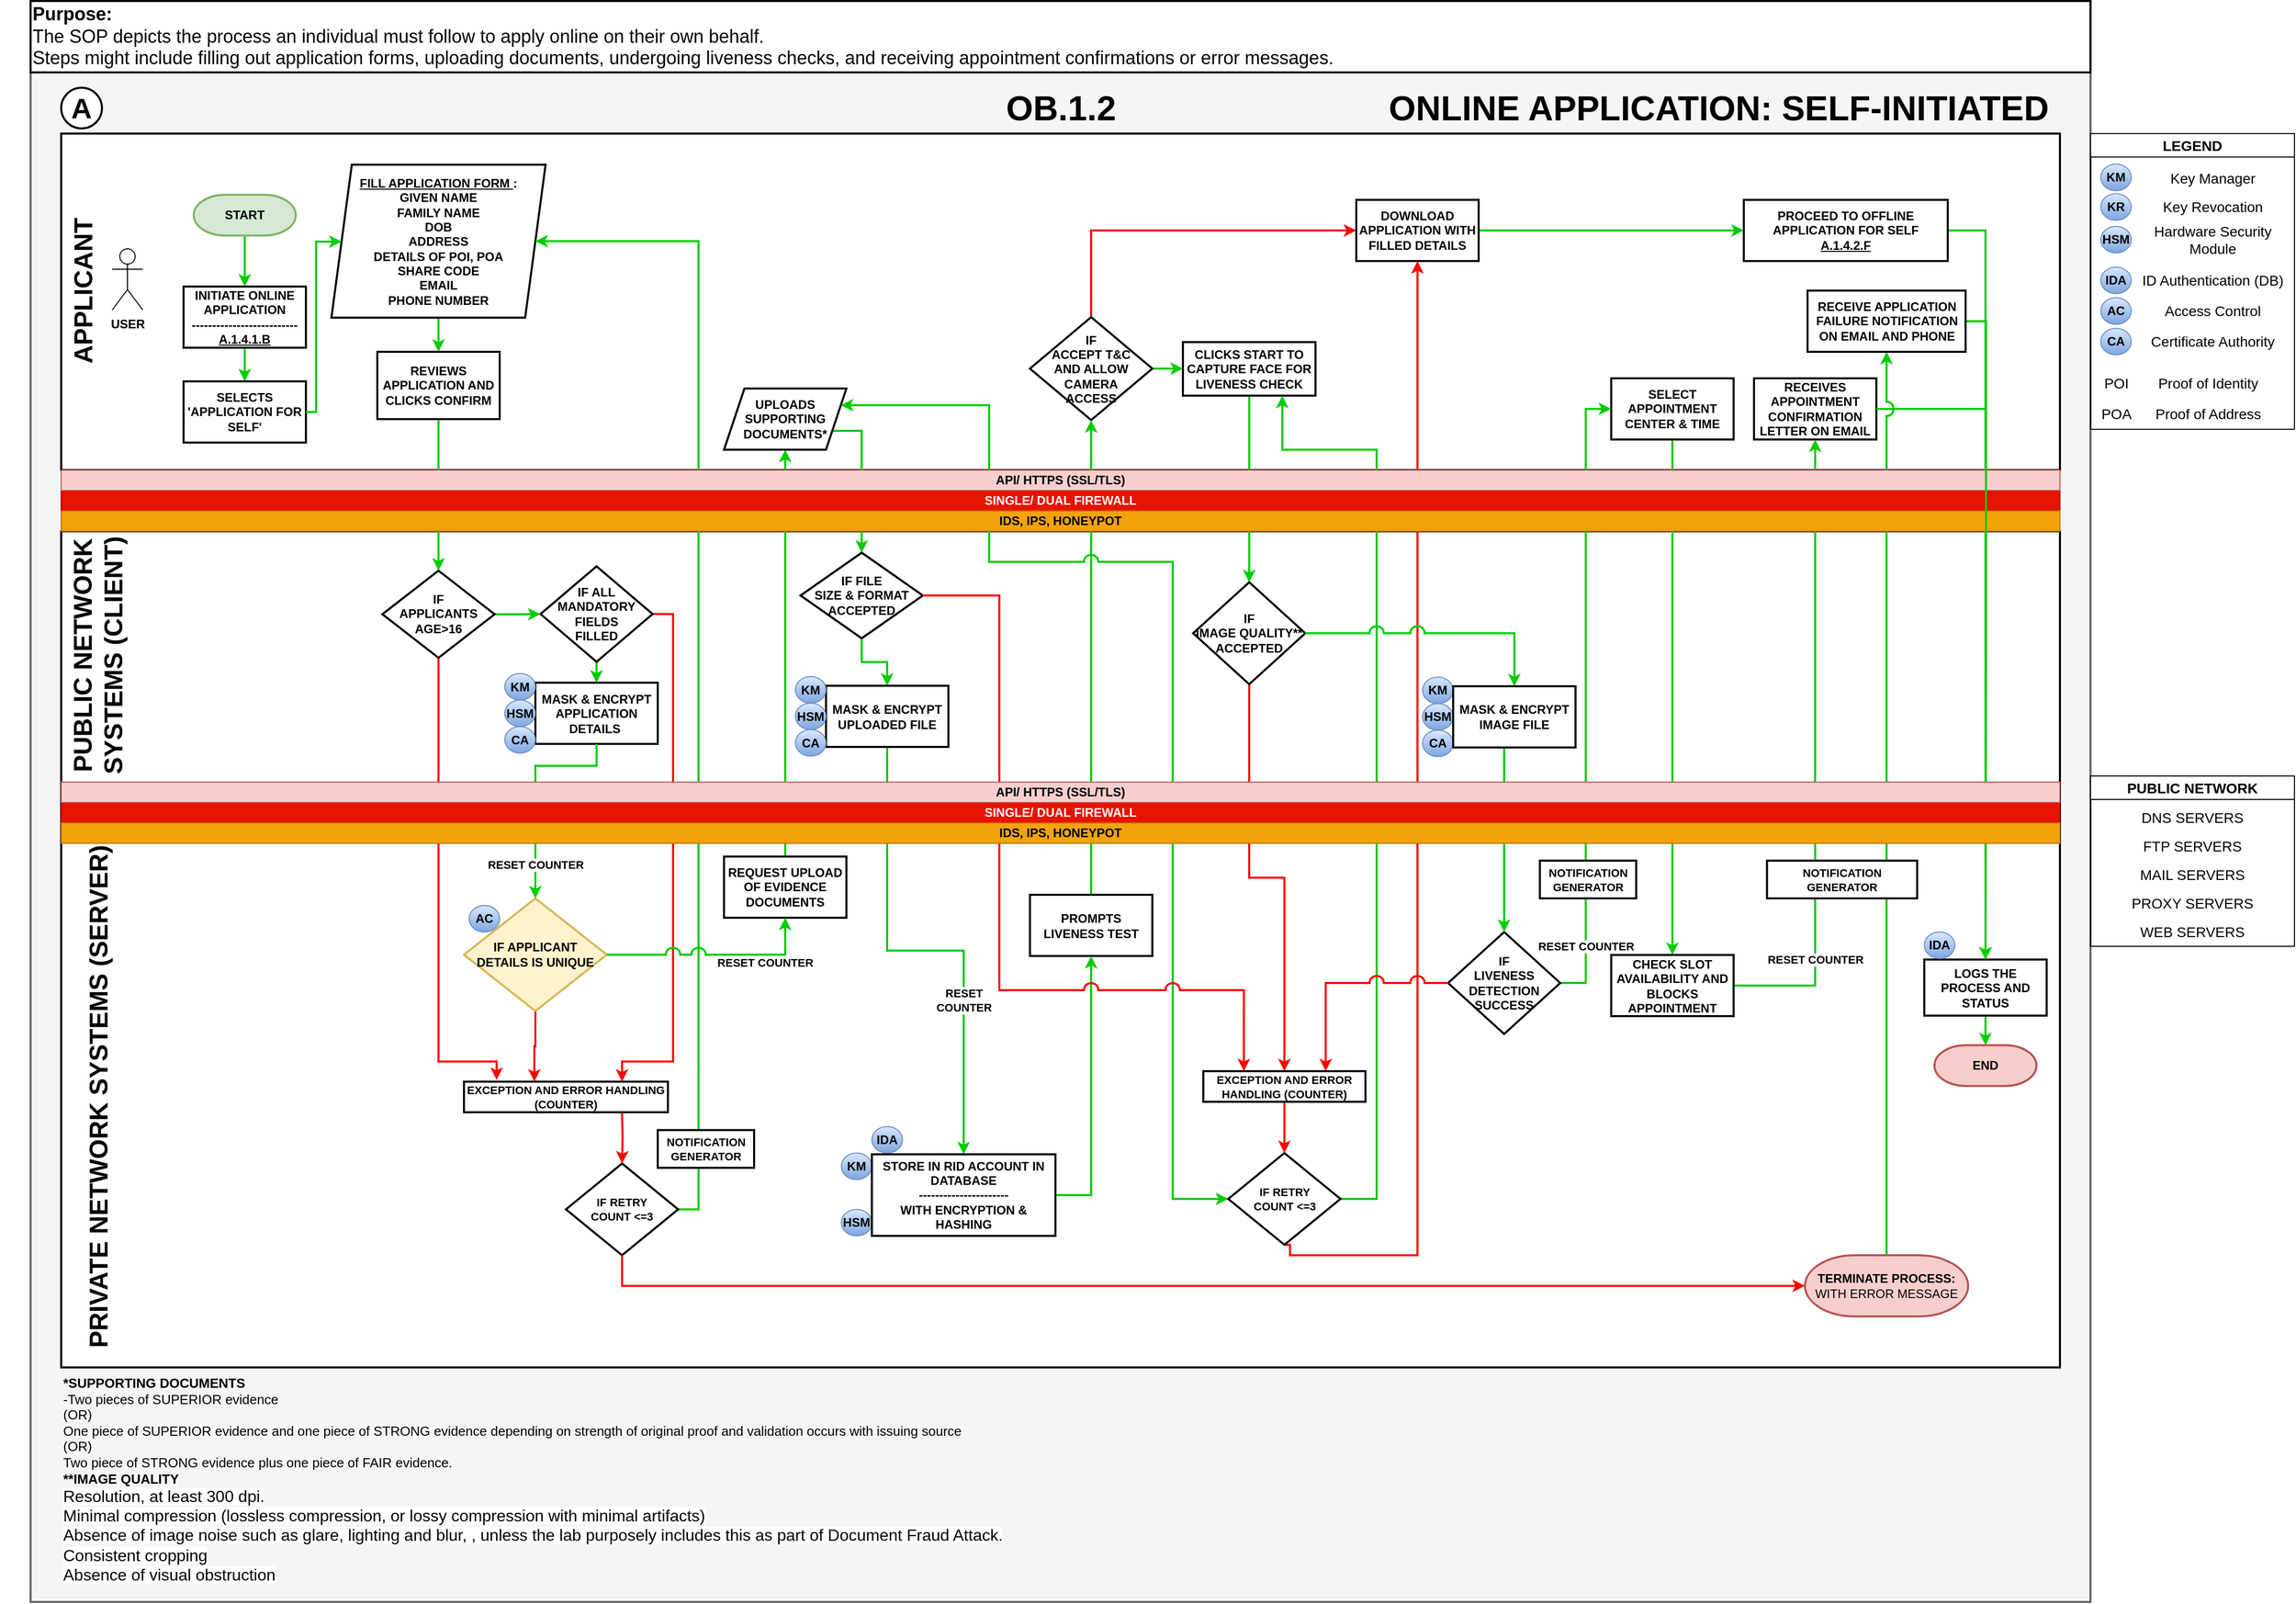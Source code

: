 <mxfile version="23.1.5" type="device">
  <diagram id="zPXHtk_9FjxvzYkn2TSz" name="Page-1">
    <mxGraphModel dx="2390" dy="1407" grid="1" gridSize="10" guides="1" tooltips="1" connect="1" arrows="1" fold="1" page="1" pageScale="1" pageWidth="1920" pageHeight="1200" math="0" shadow="0">
      <root>
        <mxCell id="0" />
        <mxCell id="1" parent="0" />
        <mxCell id="aIRI_vIsuFXnpEIf9x8U-76" value="" style="rounded=0;whiteSpace=wrap;html=1;fontSize=25;fillColor=#f5f5f5;fontColor=#333333;strokeColor=#666666;direction=east;strokeWidth=2;fontStyle=1" parent="1" vertex="1">
          <mxGeometry x="170" y="190" width="2020" height="1500" as="geometry" />
        </mxCell>
        <mxCell id="aIRI_vIsuFXnpEIf9x8U-71" value="" style="rounded=0;whiteSpace=wrap;html=1;strokeWidth=2;fontStyle=1" parent="1" vertex="1">
          <mxGeometry x="200" y="640" width="1960" height="290" as="geometry" />
        </mxCell>
        <mxCell id="aIRI_vIsuFXnpEIf9x8U-70" value="" style="rounded=0;whiteSpace=wrap;html=1;strokeWidth=2;fontStyle=1" parent="1" vertex="1">
          <mxGeometry x="200" y="250" width="1960" height="330" as="geometry" />
        </mxCell>
        <mxCell id="aIRI_vIsuFXnpEIf9x8U-69" value="" style="rounded=0;whiteSpace=wrap;html=1;strokeWidth=2;fontStyle=1" parent="1" vertex="1">
          <mxGeometry x="200" y="929.5" width="1960" height="530.5" as="geometry" />
        </mxCell>
        <mxCell id="aIRI_vIsuFXnpEIf9x8U-11" style="edgeStyle=orthogonalEdgeStyle;rounded=0;orthogonalLoop=1;jettySize=auto;html=1;exitX=0.5;exitY=1;exitDx=0;exitDy=0;strokeColor=#00CC00;strokeWidth=2;fontStyle=1" parent="1" source="aIRI_vIsuFXnpEIf9x8U-1" target="aIRI_vIsuFXnpEIf9x8U-2" edge="1">
          <mxGeometry relative="1" as="geometry" />
        </mxCell>
        <mxCell id="aIRI_vIsuFXnpEIf9x8U-1" value="INITIATE ONLINE APPLICATION&lt;br&gt;--------------------------&lt;br&gt;&lt;u&gt;A.1.4.1.B&lt;/u&gt;" style="rounded=0;whiteSpace=wrap;html=1;strokeWidth=2;fontStyle=1" parent="1" vertex="1">
          <mxGeometry x="320" y="400" width="120" height="60" as="geometry" />
        </mxCell>
        <mxCell id="aIRI_vIsuFXnpEIf9x8U-2" value="SELECTS &#39;APPLICATION FOR SELF&#39;" style="rounded=0;whiteSpace=wrap;html=1;strokeWidth=2;fontStyle=1" parent="1" vertex="1">
          <mxGeometry x="320" y="493" width="120" height="60" as="geometry" />
        </mxCell>
        <mxCell id="aIRI_vIsuFXnpEIf9x8U-13" style="edgeStyle=orthogonalEdgeStyle;rounded=0;orthogonalLoop=1;jettySize=auto;html=1;exitX=1;exitY=0.5;exitDx=0;exitDy=0;entryX=0;entryY=0.5;entryDx=0;entryDy=0;strokeColor=#00CC00;strokeWidth=2;fontStyle=1" parent="1" source="aIRI_vIsuFXnpEIf9x8U-2" target="YE8LFlgy794ClRxsJW_e-21" edge="1">
          <mxGeometry relative="1" as="geometry">
            <mxPoint x="640" y="380" as="targetPoint" />
            <Array as="points">
              <mxPoint x="450" y="523" />
              <mxPoint x="450" y="356" />
              <mxPoint x="475" y="356" />
            </Array>
            <mxPoint x="590" y="520" as="sourcePoint" />
          </mxGeometry>
        </mxCell>
        <mxCell id="aIRI_vIsuFXnpEIf9x8U-14" style="edgeStyle=orthogonalEdgeStyle;rounded=0;orthogonalLoop=1;jettySize=auto;html=1;exitX=0.5;exitY=1;exitDx=0;exitDy=0;entryX=0.5;entryY=0;entryDx=0;entryDy=0;strokeColor=#00CC00;strokeWidth=2;fontStyle=1" parent="1" source="YE8LFlgy794ClRxsJW_e-21" target="aIRI_vIsuFXnpEIf9x8U-5" edge="1">
          <mxGeometry relative="1" as="geometry">
            <mxPoint x="745" y="450" as="sourcePoint" />
          </mxGeometry>
        </mxCell>
        <mxCell id="zc2iOCzZUR6AQ1SUMBFo-105" style="edgeStyle=orthogonalEdgeStyle;rounded=0;orthogonalLoop=1;jettySize=auto;html=1;exitX=0.5;exitY=1;exitDx=0;exitDy=0;strokeColor=#00CC00;strokeWidth=2;fontStyle=1;" parent="1" source="aIRI_vIsuFXnpEIf9x8U-5" target="YE8LFlgy794ClRxsJW_e-22" edge="1">
          <mxGeometry relative="1" as="geometry" />
        </mxCell>
        <mxCell id="aIRI_vIsuFXnpEIf9x8U-5" value="REVIEWS APPLICATION AND CLICKS CONFIRM" style="rounded=0;whiteSpace=wrap;html=1;strokeWidth=2;fontStyle=1" parent="1" vertex="1">
          <mxGeometry x="510" y="464" width="120" height="66" as="geometry" />
        </mxCell>
        <mxCell id="aIRI_vIsuFXnpEIf9x8U-67" value="" style="edgeStyle=orthogonalEdgeStyle;rounded=0;orthogonalLoop=1;jettySize=auto;html=1;exitX=0.5;exitY=1;exitDx=0;exitDy=0;strokeColor=#FF0000;strokeWidth=2;fontStyle=1;horizontal=1;fontSize=13;verticalAlign=middle;entryX=0.345;entryY=-0.003;entryDx=0;entryDy=0;entryPerimeter=0;" parent="1" source="aIRI_vIsuFXnpEIf9x8U-7" target="zc2iOCzZUR6AQ1SUMBFo-234" edge="1">
          <mxGeometry x="-0.274" y="20" relative="1" as="geometry">
            <mxPoint x="660" y="459.5" as="targetPoint" />
            <Array as="points" />
            <mxPoint as="offset" />
          </mxGeometry>
        </mxCell>
        <mxCell id="aIRI_vIsuFXnpEIf9x8U-7" value="IF APPLICANT&lt;br&gt;DETAILS IS UNIQUE" style="rounded=0;whiteSpace=wrap;html=1;strokeWidth=2;fontStyle=1;shape=rhombus;perimeter=rhombusPerimeter;fillColor=#fff2cc;strokeColor=#d6b656;" parent="1" vertex="1">
          <mxGeometry x="595" y="1000" width="140" height="110.5" as="geometry" />
        </mxCell>
        <mxCell id="aIRI_vIsuFXnpEIf9x8U-18" style="edgeStyle=orthogonalEdgeStyle;rounded=0;orthogonalLoop=1;jettySize=auto;html=1;exitX=0.5;exitY=1;exitDx=0;exitDy=0;entryX=0.5;entryY=0;entryDx=0;entryDy=0;strokeColor=#00CC00;strokeWidth=2;fontStyle=1" parent="1" source="aIRI_vIsuFXnpEIf9x8U-8" target="zc2iOCzZUR6AQ1SUMBFo-120" edge="1">
          <mxGeometry relative="1" as="geometry" />
        </mxCell>
        <mxCell id="zc2iOCzZUR6AQ1SUMBFo-237" style="edgeStyle=orthogonalEdgeStyle;rounded=0;orthogonalLoop=1;jettySize=auto;html=1;exitX=1;exitY=0.5;exitDx=0;exitDy=0;fontSize=13;verticalAlign=bottom;strokeColor=#FF0000;strokeWidth=2;fontStyle=1;" parent="1" source="aIRI_vIsuFXnpEIf9x8U-8" target="zc2iOCzZUR6AQ1SUMBFo-234" edge="1">
          <mxGeometry relative="1" as="geometry">
            <Array as="points">
              <mxPoint x="800" y="721" />
              <mxPoint x="800" y="1160" />
              <mxPoint x="750" y="1160" />
            </Array>
          </mxGeometry>
        </mxCell>
        <mxCell id="aIRI_vIsuFXnpEIf9x8U-8" value="IF ALL&lt;br&gt;MANDATORY FIELDS &lt;br&gt;FILLED" style="rounded=0;whiteSpace=wrap;html=1;strokeWidth=2;fontStyle=1;shape=rhombus;perimeter=rhombusPerimeter;" parent="1" vertex="1">
          <mxGeometry x="670" y="674.36" width="110" height="93.64" as="geometry" />
        </mxCell>
        <mxCell id="aIRI_vIsuFXnpEIf9x8U-17" style="edgeStyle=orthogonalEdgeStyle;rounded=0;orthogonalLoop=1;jettySize=auto;html=1;exitX=1;exitY=0.5;exitDx=0;exitDy=0;strokeColor=#00CC00;strokeWidth=2;fontStyle=1" parent="1" source="YE8LFlgy794ClRxsJW_e-22" target="aIRI_vIsuFXnpEIf9x8U-8" edge="1">
          <mxGeometry relative="1" as="geometry">
            <mxPoint x="620" y="705.5" as="sourcePoint" />
          </mxGeometry>
        </mxCell>
        <mxCell id="aIRI_vIsuFXnpEIf9x8U-23" style="edgeStyle=orthogonalEdgeStyle;rounded=0;orthogonalLoop=1;jettySize=auto;html=1;exitX=0.5;exitY=0;exitDx=0;exitDy=0;strokeColor=#00CC00;strokeWidth=2;fontStyle=1" parent="1" source="aIRI_vIsuFXnpEIf9x8U-21" target="aIRI_vIsuFXnpEIf9x8U-22" edge="1">
          <mxGeometry relative="1" as="geometry" />
        </mxCell>
        <mxCell id="aIRI_vIsuFXnpEIf9x8U-21" value="REQUEST UPLOAD OF EVIDENCE DOCUMENTS" style="rounded=0;whiteSpace=wrap;html=1;strokeWidth=2;fontStyle=1" parent="1" vertex="1">
          <mxGeometry x="850" y="959" width="120" height="60" as="geometry" />
        </mxCell>
        <mxCell id="aIRI_vIsuFXnpEIf9x8U-41" style="edgeStyle=orthogonalEdgeStyle;rounded=0;orthogonalLoop=1;jettySize=auto;html=1;exitX=1;exitY=0.75;exitDx=0;exitDy=0;entryX=0.5;entryY=0;entryDx=0;entryDy=0;strokeColor=#00CC00;strokeWidth=2;fontStyle=1" parent="1" source="aIRI_vIsuFXnpEIf9x8U-22" target="aIRI_vIsuFXnpEIf9x8U-33" edge="1">
          <mxGeometry relative="1" as="geometry">
            <Array as="points">
              <mxPoint x="985" y="541" />
            </Array>
          </mxGeometry>
        </mxCell>
        <mxCell id="aIRI_vIsuFXnpEIf9x8U-22" value="UPLOADS SUPPORTING DOCUMENTS*" style="rounded=0;whiteSpace=wrap;html=1;strokeWidth=2;fontStyle=1;shape=parallelogram;perimeter=parallelogramPerimeter;fixedSize=1;" parent="1" vertex="1">
          <mxGeometry x="850" y="500" width="120" height="60" as="geometry" />
        </mxCell>
        <mxCell id="aIRI_vIsuFXnpEIf9x8U-44" style="edgeStyle=orthogonalEdgeStyle;rounded=0;orthogonalLoop=1;jettySize=auto;html=1;exitX=1;exitY=0.5;exitDx=0;exitDy=0;entryX=0;entryY=0.5;entryDx=0;entryDy=0;strokeColor=#00CC00;strokeWidth=2;fontStyle=1" parent="1" source="aIRI_vIsuFXnpEIf9x8U-24" target="aIRI_vIsuFXnpEIf9x8U-28" edge="1">
          <mxGeometry relative="1" as="geometry" />
        </mxCell>
        <mxCell id="esXk-Kw5jAamJm5AIrNX-10" style="edgeStyle=orthogonalEdgeStyle;rounded=0;orthogonalLoop=1;jettySize=auto;html=1;exitX=0.5;exitY=0;exitDx=0;exitDy=0;entryX=0;entryY=0.5;entryDx=0;entryDy=0;strokeColor=#FF0000;strokeWidth=2;fontStyle=1;" parent="1" source="aIRI_vIsuFXnpEIf9x8U-24" target="YE8LFlgy794ClRxsJW_e-30" edge="1">
          <mxGeometry relative="1" as="geometry">
            <mxPoint x="1210" y="400" as="targetPoint" />
          </mxGeometry>
        </mxCell>
        <mxCell id="aIRI_vIsuFXnpEIf9x8U-24" value="IF &lt;br&gt;ACCEPT T&amp;amp;C &lt;br&gt;AND ALLOW CAMERA &lt;br&gt;ACCESS" style="rounded=0;whiteSpace=wrap;html=1;strokeWidth=2;fontStyle=1;shape=rhombus;perimeter=rhombusPerimeter;" parent="1" vertex="1">
          <mxGeometry x="1150" y="430" width="120" height="101" as="geometry" />
        </mxCell>
        <mxCell id="zc2iOCzZUR6AQ1SUMBFo-258" style="edgeStyle=orthogonalEdgeStyle;rounded=0;orthogonalLoop=1;jettySize=auto;html=1;exitX=0.5;exitY=1;exitDx=0;exitDy=0;strokeColor=#00CC00;strokeWidth=2;fontStyle=1;" parent="1" source="aIRI_vIsuFXnpEIf9x8U-28" target="YE8LFlgy794ClRxsJW_e-14" edge="1">
          <mxGeometry relative="1" as="geometry" />
        </mxCell>
        <mxCell id="aIRI_vIsuFXnpEIf9x8U-28" value="CLICKS START TO CAPTURE FACE FOR LIVENESS CHECK" style="rounded=0;whiteSpace=wrap;html=1;strokeWidth=2;fontStyle=1" parent="1" vertex="1">
          <mxGeometry x="1300" y="454.5" width="130" height="52.5" as="geometry" />
        </mxCell>
        <mxCell id="aIRI_vIsuFXnpEIf9x8U-29" value="RECEIVES APPOINTMENT CONFIRMATION LETTER ON EMAIL" style="rounded=0;whiteSpace=wrap;html=1;strokeWidth=2;fontStyle=1" parent="1" vertex="1">
          <mxGeometry x="1860" y="490" width="120" height="60" as="geometry" />
        </mxCell>
        <mxCell id="aIRI_vIsuFXnpEIf9x8U-51" style="edgeStyle=orthogonalEdgeStyle;rounded=0;orthogonalLoop=1;jettySize=auto;html=1;exitX=0.5;exitY=1;exitDx=0;exitDy=0;entryX=0.5;entryY=0;entryDx=0;entryDy=0;strokeColor=#00CC00;strokeWidth=2;fontStyle=1" parent="1" source="aIRI_vIsuFXnpEIf9x8U-30" target="YE8LFlgy794ClRxsJW_e-3" edge="1">
          <mxGeometry relative="1" as="geometry">
            <Array as="points">
              <mxPoint x="1780" y="970" />
              <mxPoint x="1780" y="970" />
            </Array>
          </mxGeometry>
        </mxCell>
        <mxCell id="aIRI_vIsuFXnpEIf9x8U-30" value="SELECT APPOINTMENT CENTER &amp;amp; TIME" style="rounded=0;whiteSpace=wrap;html=1;strokeWidth=2;fontStyle=1" parent="1" vertex="1">
          <mxGeometry x="1720" y="490" width="120" height="60" as="geometry" />
        </mxCell>
        <mxCell id="aIRI_vIsuFXnpEIf9x8U-43" style="edgeStyle=orthogonalEdgeStyle;rounded=0;orthogonalLoop=1;jettySize=auto;html=1;exitX=0.5;exitY=0;exitDx=0;exitDy=0;strokeColor=#00CC00;strokeWidth=2;fontStyle=1;entryX=0.5;entryY=1;entryDx=0;entryDy=0;" parent="1" source="aIRI_vIsuFXnpEIf9x8U-32" target="aIRI_vIsuFXnpEIf9x8U-24" edge="1">
          <mxGeometry relative="1" as="geometry">
            <Array as="points">
              <mxPoint x="1210" y="540" />
            </Array>
            <mxPoint x="1360" y="550" as="targetPoint" />
          </mxGeometry>
        </mxCell>
        <mxCell id="aIRI_vIsuFXnpEIf9x8U-32" value="PROMPTS LIVENESS TEST" style="rounded=0;whiteSpace=wrap;html=1;strokeWidth=2;fontStyle=1" parent="1" vertex="1">
          <mxGeometry x="1150" y="996.5" width="120" height="60" as="geometry" />
        </mxCell>
        <mxCell id="aIRI_vIsuFXnpEIf9x8U-42" value="RESET &lt;br&gt;COUNTER" style="edgeStyle=orthogonalEdgeStyle;rounded=0;orthogonalLoop=1;jettySize=auto;html=1;exitX=0.5;exitY=1;exitDx=0;exitDy=0;strokeColor=#00CC00;strokeWidth=2;fontStyle=1;" parent="1" source="zc2iOCzZUR6AQ1SUMBFo-246" target="YE8LFlgy794ClRxsJW_e-5" edge="1">
          <mxGeometry x="0.363" relative="1" as="geometry">
            <mxPoint x="1220" y="995.5" as="targetPoint" />
            <mxPoint as="offset" />
          </mxGeometry>
        </mxCell>
        <mxCell id="UAO9R_f0loXvIO0vCy_z-2" style="edgeStyle=orthogonalEdgeStyle;rounded=0;orthogonalLoop=1;jettySize=auto;html=1;exitX=0.5;exitY=1;exitDx=0;exitDy=0;entryX=0.5;entryY=0;entryDx=0;entryDy=0;strokeColor=#00CC00;strokeWidth=2;fontStyle=1;" parent="1" source="aIRI_vIsuFXnpEIf9x8U-33" target="zc2iOCzZUR6AQ1SUMBFo-246" edge="1">
          <mxGeometry relative="1" as="geometry" />
        </mxCell>
        <mxCell id="aIRI_vIsuFXnpEIf9x8U-33" value="IF FILE&lt;br&gt;SIZE &amp;amp; FORMAT ACCEPTED" style="rounded=0;whiteSpace=wrap;html=1;strokeWidth=2;fontStyle=1;shape=rhombus;perimeter=rhombusPerimeter;" parent="1" vertex="1">
          <mxGeometry x="925" y="661" width="120" height="84" as="geometry" />
        </mxCell>
        <mxCell id="aIRI_vIsuFXnpEIf9x8U-52" style="edgeStyle=orthogonalEdgeStyle;rounded=0;orthogonalLoop=1;jettySize=auto;html=1;exitX=1;exitY=0.5;exitDx=0;exitDy=0;strokeColor=#00CC00;strokeWidth=2;fontStyle=1" parent="1" source="aIRI_vIsuFXnpEIf9x8U-29" target="zc2iOCzZUR6AQ1SUMBFo-163" edge="1">
          <mxGeometry relative="1" as="geometry">
            <mxPoint x="2080" y="1235.5" as="targetPoint" />
          </mxGeometry>
        </mxCell>
        <mxCell id="aIRI_vIsuFXnpEIf9x8U-56" style="edgeStyle=orthogonalEdgeStyle;rounded=0;orthogonalLoop=1;jettySize=auto;html=1;exitX=1;exitY=0;exitDx=0;exitDy=40;entryX=0.5;entryY=1;entryDx=0;entryDy=0;strokeColor=#00CC00;strokeWidth=2;fontStyle=1;exitPerimeter=0;" parent="1" source="YE8LFlgy794ClRxsJW_e-5" target="aIRI_vIsuFXnpEIf9x8U-32" edge="1">
          <mxGeometry relative="1" as="geometry">
            <mxPoint x="1300" y="1015.5" as="sourcePoint" />
          </mxGeometry>
        </mxCell>
        <mxCell id="aIRI_vIsuFXnpEIf9x8U-62" value="APPLICANT" style="text;html=1;align=center;verticalAlign=middle;resizable=0;points=[];autosize=1;strokeColor=none;fillColor=none;fontSize=25;fontStyle=1;strokeWidth=2;horizontal=0;" parent="1" vertex="1">
          <mxGeometry x="140" y="384.5" width="160" height="40" as="geometry" />
        </mxCell>
        <mxCell id="aIRI_vIsuFXnpEIf9x8U-72" value="OB.1.2" style="text;html=1;align=center;verticalAlign=middle;resizable=0;points=[];autosize=1;strokeColor=none;fillColor=none;fontSize=34;fontStyle=1" parent="1" vertex="1">
          <mxGeometry x="1115" y="200" width="130" height="50" as="geometry" />
        </mxCell>
        <mxCell id="aIRI_vIsuFXnpEIf9x8U-73" value="ONLINE APPLICATION: SELF-INITIATED" style="text;html=1;align=center;verticalAlign=middle;resizable=0;points=[];autosize=1;strokeColor=none;fillColor=none;fontSize=34;fontStyle=1" parent="1" vertex="1">
          <mxGeometry x="1490" y="200" width="670" height="50" as="geometry" />
        </mxCell>
        <mxCell id="aIRI_vIsuFXnpEIf9x8U-74" value="A" style="ellipse;whiteSpace=wrap;html=1;aspect=fixed;fontSize=28;fontColor=default;strokeWidth=2;fontStyle=1" parent="1" vertex="1">
          <mxGeometry x="200" y="205" width="40" height="40" as="geometry" />
        </mxCell>
        <mxCell id="YE8LFlgy794ClRxsJW_e-4" value="RESET COUNTER" style="edgeStyle=orthogonalEdgeStyle;rounded=0;orthogonalLoop=1;jettySize=auto;html=1;exitX=1;exitY=0.5;exitDx=0;exitDy=0;entryX=0.5;entryY=1;entryDx=0;entryDy=0;strokeColor=#00CC00;strokeWidth=2;fontStyle=1;" parent="1" source="YE8LFlgy794ClRxsJW_e-3" target="aIRI_vIsuFXnpEIf9x8U-29" edge="1">
          <mxGeometry x="-0.658" relative="1" as="geometry">
            <mxPoint x="1890" y="1045" as="targetPoint" />
            <mxPoint as="offset" />
          </mxGeometry>
        </mxCell>
        <mxCell id="YE8LFlgy794ClRxsJW_e-3" value="CHECK SLOT AVAILABILITY AND BLOCKS APPOINTMENT" style="rounded=0;whiteSpace=wrap;html=1;strokeWidth=2;fontStyle=1" parent="1" vertex="1">
          <mxGeometry x="1720" y="1055.5" width="120" height="60" as="geometry" />
        </mxCell>
        <mxCell id="YE8LFlgy794ClRxsJW_e-18" style="edgeStyle=orthogonalEdgeStyle;rounded=0;orthogonalLoop=1;jettySize=auto;html=1;exitX=0.5;exitY=1;exitDx=0;exitDy=0;exitPerimeter=0;entryX=0.5;entryY=0;entryDx=0;entryDy=0;strokeColor=#00CC00;strokeWidth=2;fontStyle=1;" parent="1" source="YE8LFlgy794ClRxsJW_e-7" target="aIRI_vIsuFXnpEIf9x8U-1" edge="1">
          <mxGeometry relative="1" as="geometry" />
        </mxCell>
        <mxCell id="YE8LFlgy794ClRxsJW_e-7" value="&lt;b&gt;START&lt;/b&gt;" style="strokeWidth=2;html=1;shape=mxgraph.flowchart.terminator;whiteSpace=wrap;fillColor=#d5e8d4;strokeColor=#82b366;" parent="1" vertex="1">
          <mxGeometry x="330" y="310" width="100" height="40" as="geometry" />
        </mxCell>
        <mxCell id="zc2iOCzZUR6AQ1SUMBFo-284" style="edgeStyle=orthogonalEdgeStyle;rounded=0;orthogonalLoop=1;jettySize=auto;html=1;exitX=0.5;exitY=0;exitDx=0;exitDy=0;exitPerimeter=0;entryX=0.5;entryY=1;entryDx=0;entryDy=0;strokeColor=#00CC00;strokeWidth=2;fontStyle=1;jumpStyle=arc;jumpSize=12;" parent="1" source="YE8LFlgy794ClRxsJW_e-9" target="zc2iOCzZUR6AQ1SUMBFo-283" edge="1">
          <mxGeometry relative="1" as="geometry" />
        </mxCell>
        <mxCell id="YE8LFlgy794ClRxsJW_e-9" value="&lt;span style=&quot;border-color: var(--border-color);&quot;&gt;&lt;b&gt;TERMINATE PROCESS:&lt;br&gt;&lt;/b&gt;&lt;/span&gt;WITH ERROR MESSAGE" style="strokeWidth=2;html=1;shape=mxgraph.flowchart.terminator;whiteSpace=wrap;fillColor=#f8cecc;strokeColor=#b85450;" parent="1" vertex="1">
          <mxGeometry x="1910" y="1350" width="160" height="60" as="geometry" />
        </mxCell>
        <mxCell id="zc2iOCzZUR6AQ1SUMBFo-260" style="edgeStyle=orthogonalEdgeStyle;rounded=0;orthogonalLoop=1;jettySize=auto;html=1;exitX=0.5;exitY=1;exitDx=0;exitDy=0;fontSize=13;verticalAlign=bottom;strokeColor=#FF0000;strokeWidth=2;fontStyle=1;" parent="1" source="YE8LFlgy794ClRxsJW_e-14" target="zc2iOCzZUR6AQ1SUMBFo-255" edge="1">
          <mxGeometry relative="1" as="geometry">
            <Array as="points" />
          </mxGeometry>
        </mxCell>
        <mxCell id="YE8LFlgy794ClRxsJW_e-14" value="IF &lt;br&gt;IMAGE QUALITY** ACCEPTED" style="rounded=0;whiteSpace=wrap;html=1;strokeWidth=2;fontStyle=1;shape=rhombus;perimeter=rhombusPerimeter;" parent="1" vertex="1">
          <mxGeometry x="1310" y="690" width="110" height="100" as="geometry" />
        </mxCell>
        <mxCell id="YE8LFlgy794ClRxsJW_e-21" value="&lt;u&gt;FILL APPLICATION&amp;nbsp;&lt;/u&gt;&lt;u style=&quot;border-color: var(--border-color);&quot;&gt;FORM&amp;nbsp;&lt;/u&gt;:&lt;br style=&quot;border-color: var(--border-color); font-weight: 700;&quot;&gt;&lt;span style=&quot;font-weight: 700;&quot;&gt;GIVEN NAME&lt;/span&gt;&lt;br style=&quot;border-color: var(--border-color); font-weight: 700;&quot;&gt;&lt;span style=&quot;font-weight: 700;&quot;&gt;FAMILY NAME&lt;/span&gt;&lt;br style=&quot;border-color: var(--border-color); font-weight: 700;&quot;&gt;&lt;span style=&quot;font-weight: 700;&quot;&gt;DOB&lt;/span&gt;&lt;br style=&quot;border-color: var(--border-color); font-weight: 700;&quot;&gt;&lt;span style=&quot;font-weight: 700;&quot;&gt;ADDRESS&lt;/span&gt;&lt;br style=&quot;border-color: var(--border-color); font-weight: 700;&quot;&gt;&lt;span style=&quot;font-weight: 700;&quot;&gt;DETAILS OF POI, POA&lt;/span&gt;&lt;br style=&quot;border-color: var(--border-color); font-weight: 700;&quot;&gt;&lt;span style=&quot;font-weight: 700;&quot;&gt;SHARE CODE&lt;/span&gt;&lt;br style=&quot;border-color: var(--border-color); font-weight: 700;&quot;&gt;&lt;span style=&quot;font-weight: 700;&quot;&gt;EMAIL&lt;/span&gt;&lt;br style=&quot;border-color: var(--border-color); font-weight: 700;&quot;&gt;&lt;span style=&quot;font-weight: 700;&quot;&gt;PHONE NUMBER&lt;/span&gt;" style="shape=parallelogram;perimeter=parallelogramPerimeter;whiteSpace=wrap;html=1;fixedSize=1;align=center;rounded=0;strokeWidth=2;fontStyle=1;verticalAlign=middle;" parent="1" vertex="1">
          <mxGeometry x="465" y="280.5" width="210" height="150" as="geometry" />
        </mxCell>
        <mxCell id="YE8LFlgy794ClRxsJW_e-23" style="edgeStyle=orthogonalEdgeStyle;rounded=0;orthogonalLoop=1;jettySize=auto;html=1;exitX=0.5;exitY=1;exitDx=0;exitDy=0;fontSize=13;verticalAlign=bottom;strokeColor=#FF0000;strokeWidth=2;fontStyle=1;entryX=0.162;entryY=-0.054;entryDx=0;entryDy=0;entryPerimeter=0;" parent="1" source="YE8LFlgy794ClRxsJW_e-22" target="zc2iOCzZUR6AQ1SUMBFo-234" edge="1">
          <mxGeometry relative="1" as="geometry">
            <Array as="points">
              <mxPoint x="570" y="1160" />
              <mxPoint x="627" y="1160" />
              <mxPoint x="627" y="1178" />
            </Array>
          </mxGeometry>
        </mxCell>
        <mxCell id="YE8LFlgy794ClRxsJW_e-22" value="IF &lt;br&gt;APPLICANTS AGE&amp;gt;16" style="rhombus;whiteSpace=wrap;html=1;rounded=0;strokeWidth=2;fontStyle=1;" parent="1" vertex="1">
          <mxGeometry x="515" y="678.61" width="110" height="85.5" as="geometry" />
        </mxCell>
        <mxCell id="zc2iOCzZUR6AQ1SUMBFo-286" style="edgeStyle=orthogonalEdgeStyle;rounded=0;orthogonalLoop=1;jettySize=auto;html=1;exitX=1;exitY=0.5;exitDx=0;exitDy=0;fontSize=11;fillColor=default;strokeWidth=2;fontStyle=1;strokeColor=#00CC00;" parent="1" source="YE8LFlgy794ClRxsJW_e-26" target="zc2iOCzZUR6AQ1SUMBFo-163" edge="1">
          <mxGeometry relative="1" as="geometry" />
        </mxCell>
        <mxCell id="YE8LFlgy794ClRxsJW_e-26" value="PROCEED TO OFFLINE APPLICATION FOR SELF&lt;br&gt;&lt;u&gt;A.1.4.2.F&lt;/u&gt;" style="strokeWidth=2;html=1;shape=label;whiteSpace=wrap;fillColor=default;strokeColor=default;rounded=0;fontStyle=1;" parent="1" vertex="1">
          <mxGeometry x="1850" y="315" width="200" height="60" as="geometry" />
        </mxCell>
        <mxCell id="YE8LFlgy794ClRxsJW_e-31" style="edgeStyle=orthogonalEdgeStyle;rounded=0;orthogonalLoop=1;jettySize=auto;html=1;exitX=1;exitY=0.5;exitDx=0;exitDy=0;entryX=0;entryY=0.5;entryDx=0;entryDy=0;entryPerimeter=0;strokeColor=#00CC00;strokeWidth=2;fontStyle=1;" parent="1" source="YE8LFlgy794ClRxsJW_e-30" target="YE8LFlgy794ClRxsJW_e-26" edge="1">
          <mxGeometry relative="1" as="geometry" />
        </mxCell>
        <mxCell id="YE8LFlgy794ClRxsJW_e-30" value="DOWNLOAD APPLICATION WITH FILLED DETAILS" style="rounded=0;whiteSpace=wrap;html=1;strokeWidth=2;fontStyle=1" parent="1" vertex="1">
          <mxGeometry x="1470" y="315" width="120" height="60" as="geometry" />
        </mxCell>
        <mxCell id="zc2iOCzZUR6AQ1SUMBFo-28" value="PUBLIC NETWORK&lt;br style=&quot;border-color: var(--border-color);&quot;&gt;SYSTEMS (CLIENT)" style="text;html=1;align=center;verticalAlign=middle;resizable=0;points=[];autosize=1;strokeColor=none;fillColor=none;fontStyle=1;fontSize=25;strokeWidth=2;horizontal=0;" parent="1" vertex="1">
          <mxGeometry x="200" y="667" width="70" height="190" as="geometry" />
        </mxCell>
        <mxCell id="zc2iOCzZUR6AQ1SUMBFo-31" value="PRIVATE NETWORK SYSTEMS (SERVER)" style="text;html=1;align=center;verticalAlign=middle;resizable=0;points=[];autosize=1;strokeColor=none;fillColor=none;fontStyle=1;fontSize=25;strokeWidth=2;horizontal=0;" parent="1" vertex="1">
          <mxGeometry x="210" y="939.75" width="50" height="510" as="geometry" />
        </mxCell>
        <mxCell id="zc2iOCzZUR6AQ1SUMBFo-32" value="&lt;font style=&quot;font-size: 14px;&quot;&gt;PUBLIC NETWORK&lt;/font&gt;" style="swimlane;whiteSpace=wrap;html=1;" parent="1" vertex="1">
          <mxGeometry x="2190" y="880" width="200" height="167" as="geometry" />
        </mxCell>
        <mxCell id="zc2iOCzZUR6AQ1SUMBFo-33" value="DNS SERVERS" style="text;html=1;strokeColor=none;fillColor=none;align=center;verticalAlign=middle;whiteSpace=wrap;rounded=0;fontSize=14;" parent="zc2iOCzZUR6AQ1SUMBFo-32" vertex="1">
          <mxGeometry y="27" width="200" height="28" as="geometry" />
        </mxCell>
        <mxCell id="zc2iOCzZUR6AQ1SUMBFo-34" value="FTP SERVERS" style="text;html=1;strokeColor=none;fillColor=none;align=center;verticalAlign=middle;whiteSpace=wrap;rounded=0;fontSize=14;" parent="zc2iOCzZUR6AQ1SUMBFo-32" vertex="1">
          <mxGeometry y="55" width="200" height="28" as="geometry" />
        </mxCell>
        <mxCell id="zc2iOCzZUR6AQ1SUMBFo-35" value="MAIL SERVERS" style="text;html=1;strokeColor=none;fillColor=none;align=center;verticalAlign=middle;whiteSpace=wrap;rounded=0;fontSize=14;" parent="zc2iOCzZUR6AQ1SUMBFo-32" vertex="1">
          <mxGeometry y="83" width="200" height="28" as="geometry" />
        </mxCell>
        <mxCell id="zc2iOCzZUR6AQ1SUMBFo-36" value="PROXY SERVERS" style="text;html=1;strokeColor=none;fillColor=none;align=center;verticalAlign=middle;whiteSpace=wrap;rounded=0;fontSize=14;" parent="zc2iOCzZUR6AQ1SUMBFo-32" vertex="1">
          <mxGeometry y="111" width="200" height="28" as="geometry" />
        </mxCell>
        <mxCell id="zc2iOCzZUR6AQ1SUMBFo-37" value="WEB SERVERS" style="text;html=1;strokeColor=none;fillColor=none;align=center;verticalAlign=middle;whiteSpace=wrap;rounded=0;fontSize=14;" parent="zc2iOCzZUR6AQ1SUMBFo-32" vertex="1">
          <mxGeometry y="139" width="200" height="28" as="geometry" />
        </mxCell>
        <mxCell id="zc2iOCzZUR6AQ1SUMBFo-51" value="USER" style="shape=umlActor;verticalLabelPosition=bottom;verticalAlign=top;html=1;outlineConnect=0;fontStyle=1" parent="1" vertex="1">
          <mxGeometry x="250" y="363" width="30" height="60" as="geometry" />
        </mxCell>
        <mxCell id="zc2iOCzZUR6AQ1SUMBFo-119" value="" style="group" parent="1" vertex="1" connectable="0">
          <mxGeometry x="635" y="779.5" width="150" height="78" as="geometry" />
        </mxCell>
        <mxCell id="zc2iOCzZUR6AQ1SUMBFo-120" value="MASK &amp;amp; ENCRYPT APPLICATION DETAILS&amp;nbsp;" style="rounded=0;whiteSpace=wrap;html=1;fontStyle=1;strokeWidth=2;" parent="zc2iOCzZUR6AQ1SUMBFo-119" vertex="1">
          <mxGeometry x="30" y="9" width="120" height="60" as="geometry" />
        </mxCell>
        <mxCell id="zc2iOCzZUR6AQ1SUMBFo-121" value="CA" style="ellipse;whiteSpace=wrap;html=1;fillColor=#dae8fc;strokeColor=#6c8ebf;gradientColor=#7ea6e0;fontStyle=1" parent="zc2iOCzZUR6AQ1SUMBFo-119" vertex="1">
          <mxGeometry y="52" width="30" height="26" as="geometry" />
        </mxCell>
        <mxCell id="zc2iOCzZUR6AQ1SUMBFo-122" value="HSM" style="ellipse;whiteSpace=wrap;html=1;fillColor=#dae8fc;strokeColor=#6c8ebf;gradientColor=#7ea6e0;fontStyle=1" parent="zc2iOCzZUR6AQ1SUMBFo-119" vertex="1">
          <mxGeometry y="26" width="30" height="26" as="geometry" />
        </mxCell>
        <mxCell id="zc2iOCzZUR6AQ1SUMBFo-123" value="KM" style="ellipse;whiteSpace=wrap;html=1;fillColor=#dae8fc;strokeColor=#6c8ebf;gradientColor=#7ea6e0;fontStyle=1" parent="zc2iOCzZUR6AQ1SUMBFo-119" vertex="1">
          <mxGeometry width="30" height="26" as="geometry" />
        </mxCell>
        <mxCell id="zc2iOCzZUR6AQ1SUMBFo-124" value="RESET COUNTER" style="edgeStyle=orthogonalEdgeStyle;rounded=0;orthogonalLoop=1;jettySize=auto;html=1;exitX=0.5;exitY=1;exitDx=0;exitDy=0;entryX=0.5;entryY=0;entryDx=0;entryDy=0;strokeColor=#00CC00;strokeWidth=2;fontStyle=1;" parent="1" source="zc2iOCzZUR6AQ1SUMBFo-120" target="aIRI_vIsuFXnpEIf9x8U-7" edge="1">
          <mxGeometry x="0.699" relative="1" as="geometry">
            <mxPoint y="-1" as="offset" />
            <Array as="points">
              <mxPoint x="725" y="870" />
              <mxPoint x="665" y="870" />
            </Array>
          </mxGeometry>
        </mxCell>
        <mxCell id="zc2iOCzZUR6AQ1SUMBFo-162" value="" style="edgeStyle=orthogonalEdgeStyle;rounded=0;orthogonalLoop=1;jettySize=auto;html=1;strokeColor=#00CC00;fontStyle=1;strokeWidth=2;" parent="1" source="zc2iOCzZUR6AQ1SUMBFo-163" target="zc2iOCzZUR6AQ1SUMBFo-164" edge="1">
          <mxGeometry relative="1" as="geometry" />
        </mxCell>
        <mxCell id="zc2iOCzZUR6AQ1SUMBFo-163" value="LOGS THE PROCESS AND STATUS" style="rounded=0;whiteSpace=wrap;html=1;fontStyle=1;strokeWidth=2;shape=label;boundedLbl=1;backgroundOutline=1;size=15;" parent="1" vertex="1">
          <mxGeometry x="2027" y="1060" width="120" height="55" as="geometry" />
        </mxCell>
        <mxCell id="zc2iOCzZUR6AQ1SUMBFo-164" value="&lt;b&gt;END&lt;/b&gt;" style="strokeWidth=2;html=1;shape=mxgraph.flowchart.terminator;whiteSpace=wrap;fillColor=#f8cecc;strokeColor=#b85450;" parent="1" vertex="1">
          <mxGeometry x="2037" y="1144" width="100" height="40" as="geometry" />
        </mxCell>
        <mxCell id="zc2iOCzZUR6AQ1SUMBFo-180" value="IDA" style="ellipse;whiteSpace=wrap;html=1;fillColor=#dae8fc;strokeColor=#6c8ebf;gradientColor=#7ea6e0;fontStyle=1" parent="1" vertex="1">
          <mxGeometry x="2027" y="1033" width="30" height="26" as="geometry" />
        </mxCell>
        <mxCell id="zc2iOCzZUR6AQ1SUMBFo-236" style="edgeStyle=orthogonalEdgeStyle;rounded=0;orthogonalLoop=1;jettySize=auto;html=1;exitX=1;exitY=0.5;exitDx=0;exitDy=0;entryX=1;entryY=0.5;entryDx=0;entryDy=0;fontSize=11;verticalAlign=middle;strokeColor=#00CC00;strokeWidth=2;fontStyle=1;" parent="1" source="zc2iOCzZUR6AQ1SUMBFo-233" target="YE8LFlgy794ClRxsJW_e-21" edge="1">
          <mxGeometry relative="1" as="geometry">
            <Array as="points">
              <mxPoint x="825" y="1305" />
              <mxPoint x="825" y="356" />
            </Array>
          </mxGeometry>
        </mxCell>
        <mxCell id="zc2iOCzZUR6AQ1SUMBFo-233" value="IF RETRY &lt;br&gt;COUNT &amp;lt;=3" style="rhombus;whiteSpace=wrap;html=1;fontStyle=1;strokeWidth=2;fontSize=11;" parent="1" vertex="1">
          <mxGeometry x="695" y="1260" width="110" height="90" as="geometry" />
        </mxCell>
        <mxCell id="dKHz5RWR_iEwQu42fwz3-1" style="edgeStyle=orthogonalEdgeStyle;rounded=0;orthogonalLoop=1;jettySize=auto;html=1;entryX=0.5;entryY=0;entryDx=0;entryDy=0;fontSize=13;strokeColor=#FF0000;strokeWidth=2;fontStyle=1;" parent="1" target="zc2iOCzZUR6AQ1SUMBFo-233" edge="1">
          <mxGeometry relative="1" as="geometry">
            <mxPoint x="750" y="1210" as="sourcePoint" />
          </mxGeometry>
        </mxCell>
        <mxCell id="zc2iOCzZUR6AQ1SUMBFo-234" value="EXCEPTION AND ERROR HANDLING (COUNTER)" style="rounded=0;whiteSpace=wrap;html=1;fontStyle=1;strokeWidth=2;fontSize=11;shape=label;boundedLbl=1;backgroundOutline=1;size=9.769;" parent="1" vertex="1">
          <mxGeometry x="595" y="1179.75" width="200" height="30" as="geometry" />
        </mxCell>
        <mxCell id="zc2iOCzZUR6AQ1SUMBFo-245" value="" style="group" parent="1" vertex="1" connectable="0">
          <mxGeometry x="920" y="782.5" width="150" height="78" as="geometry" />
        </mxCell>
        <mxCell id="zc2iOCzZUR6AQ1SUMBFo-246" value="MASK &amp;amp; ENCRYPT UPLOADED FILE" style="rounded=0;whiteSpace=wrap;html=1;fontStyle=1;strokeWidth=2;" parent="zc2iOCzZUR6AQ1SUMBFo-245" vertex="1">
          <mxGeometry x="30" y="9" width="120" height="60" as="geometry" />
        </mxCell>
        <mxCell id="zc2iOCzZUR6AQ1SUMBFo-247" value="CA" style="ellipse;whiteSpace=wrap;html=1;fillColor=#dae8fc;strokeColor=#6c8ebf;gradientColor=#7ea6e0;fontStyle=1" parent="zc2iOCzZUR6AQ1SUMBFo-245" vertex="1">
          <mxGeometry y="52" width="30" height="26" as="geometry" />
        </mxCell>
        <mxCell id="zc2iOCzZUR6AQ1SUMBFo-248" value="HSM" style="ellipse;whiteSpace=wrap;html=1;fillColor=#dae8fc;strokeColor=#6c8ebf;gradientColor=#7ea6e0;fontStyle=1" parent="zc2iOCzZUR6AQ1SUMBFo-245" vertex="1">
          <mxGeometry y="26" width="30" height="26" as="geometry" />
        </mxCell>
        <mxCell id="zc2iOCzZUR6AQ1SUMBFo-249" value="KM" style="ellipse;whiteSpace=wrap;html=1;fillColor=#dae8fc;strokeColor=#6c8ebf;gradientColor=#7ea6e0;fontStyle=1" parent="zc2iOCzZUR6AQ1SUMBFo-245" vertex="1">
          <mxGeometry width="30" height="26" as="geometry" />
        </mxCell>
        <mxCell id="zc2iOCzZUR6AQ1SUMBFo-208" value="IDA" style="ellipse;whiteSpace=wrap;html=1;fillColor=#dae8fc;strokeColor=#6c8ebf;gradientColor=#7ea6e0;fontStyle=1" parent="1" vertex="1">
          <mxGeometry x="995" y="1223.75" width="30" height="26" as="geometry" />
        </mxCell>
        <mxCell id="zc2iOCzZUR6AQ1SUMBFo-178" value="KM" style="ellipse;whiteSpace=wrap;html=1;fillColor=#dae8fc;strokeColor=#6c8ebf;gradientColor=#7ea6e0;fontStyle=1" parent="1" vertex="1">
          <mxGeometry x="965" y="1249.75" width="30" height="26" as="geometry" />
        </mxCell>
        <mxCell id="zc2iOCzZUR6AQ1SUMBFo-177" value="HSM" style="ellipse;whiteSpace=wrap;html=1;fillColor=#dae8fc;strokeColor=#6c8ebf;gradientColor=#7ea6e0;fontStyle=1" parent="1" vertex="1">
          <mxGeometry x="965" y="1305" width="30" height="26" as="geometry" />
        </mxCell>
        <mxCell id="zc2iOCzZUR6AQ1SUMBFo-261" style="edgeStyle=orthogonalEdgeStyle;rounded=0;orthogonalLoop=1;jettySize=auto;html=1;exitX=1;exitY=0.5;exitDx=0;exitDy=0;entryX=0.75;entryY=1;entryDx=0;entryDy=0;strokeColor=#00CC00;strokeWidth=2;fontStyle=1;" parent="1" source="zc2iOCzZUR6AQ1SUMBFo-259" target="aIRI_vIsuFXnpEIf9x8U-28" edge="1">
          <mxGeometry relative="1" as="geometry">
            <Array as="points">
              <mxPoint x="1490" y="1295" />
              <mxPoint x="1490" y="560" />
              <mxPoint x="1398" y="560" />
            </Array>
          </mxGeometry>
        </mxCell>
        <mxCell id="zc2iOCzZUR6AQ1SUMBFo-262" style="edgeStyle=orthogonalEdgeStyle;rounded=0;orthogonalLoop=1;jettySize=auto;html=1;exitX=0.5;exitY=1;exitDx=0;exitDy=0;entryX=0.5;entryY=1;entryDx=0;entryDy=0;strokeColor=#FF0000;strokeWidth=2;fontStyle=1;" parent="1" source="zc2iOCzZUR6AQ1SUMBFo-259" target="YE8LFlgy794ClRxsJW_e-30" edge="1">
          <mxGeometry relative="1" as="geometry">
            <Array as="points">
              <mxPoint x="1405" y="1350" />
              <mxPoint x="1530" y="1350" />
            </Array>
          </mxGeometry>
        </mxCell>
        <mxCell id="zc2iOCzZUR6AQ1SUMBFo-282" style="edgeStyle=orthogonalEdgeStyle;rounded=0;orthogonalLoop=1;jettySize=auto;html=1;exitX=0;exitY=0.5;exitDx=0;exitDy=0;entryX=1;entryY=0.25;entryDx=0;entryDy=0;fontSize=11;verticalAlign=middle;strokeColor=#00CC00;strokeWidth=2;fontStyle=1;startArrow=classic;startFill=1;jumpStyle=arc;jumpSize=12;" parent="1" source="zc2iOCzZUR6AQ1SUMBFo-259" target="aIRI_vIsuFXnpEIf9x8U-22" edge="1">
          <mxGeometry relative="1" as="geometry">
            <Array as="points">
              <mxPoint x="1290" y="1295" />
              <mxPoint x="1290" y="670" />
              <mxPoint x="1110" y="670" />
              <mxPoint x="1110" y="516" />
            </Array>
          </mxGeometry>
        </mxCell>
        <mxCell id="zc2iOCzZUR6AQ1SUMBFo-259" value="IF RETRY &lt;br&gt;COUNT &amp;lt;=3" style="rhombus;whiteSpace=wrap;html=1;fontStyle=1;strokeWidth=2;fontSize=11;" parent="1" vertex="1">
          <mxGeometry x="1344.5" y="1249.75" width="110" height="90" as="geometry" />
        </mxCell>
        <mxCell id="zc2iOCzZUR6AQ1SUMBFo-263" style="edgeStyle=orthogonalEdgeStyle;rounded=0;orthogonalLoop=1;jettySize=auto;html=1;exitX=0.5;exitY=1;exitDx=0;exitDy=0;entryX=0;entryY=0.5;entryDx=0;entryDy=0;entryPerimeter=0;strokeColor=#FF0000;strokeWidth=2;fontStyle=1;" parent="1" source="zc2iOCzZUR6AQ1SUMBFo-233" target="YE8LFlgy794ClRxsJW_e-9" edge="1">
          <mxGeometry relative="1" as="geometry" />
        </mxCell>
        <mxCell id="zc2iOCzZUR6AQ1SUMBFo-278" value="RESET COUNTER" style="edgeStyle=orthogonalEdgeStyle;rounded=0;orthogonalLoop=1;jettySize=auto;html=1;exitX=1;exitY=0.5;exitDx=0;exitDy=0;entryX=0;entryY=0.5;entryDx=0;entryDy=0;strokeColor=#00CC00;strokeWidth=2;fontStyle=1;" parent="1" source="zc2iOCzZUR6AQ1SUMBFo-264" target="aIRI_vIsuFXnpEIf9x8U-30" edge="1">
          <mxGeometry x="-0.8" relative="1" as="geometry">
            <mxPoint as="offset" />
          </mxGeometry>
        </mxCell>
        <mxCell id="zc2iOCzZUR6AQ1SUMBFo-264" value="IF &lt;br&gt;LIVENESS DETECTION SUCCESS" style="rounded=0;whiteSpace=wrap;html=1;strokeWidth=2;fontStyle=1;shape=rhombus;perimeter=rhombusPerimeter;" parent="1" vertex="1">
          <mxGeometry x="1560" y="1033" width="110" height="100" as="geometry" />
        </mxCell>
        <mxCell id="dKHz5RWR_iEwQu42fwz3-3" style="edgeStyle=orthogonalEdgeStyle;rounded=0;orthogonalLoop=1;jettySize=auto;html=1;exitX=0.5;exitY=1;exitDx=0;exitDy=0;entryX=0.5;entryY=0;entryDx=0;entryDy=0;fontSize=13;strokeColor=#FF0000;strokeWidth=2;fontStyle=1;" parent="1" source="zc2iOCzZUR6AQ1SUMBFo-255" target="zc2iOCzZUR6AQ1SUMBFo-259" edge="1">
          <mxGeometry relative="1" as="geometry" />
        </mxCell>
        <mxCell id="zc2iOCzZUR6AQ1SUMBFo-255" value="EXCEPTION AND ERROR HANDLING (COUNTER)" style="rounded=0;whiteSpace=wrap;html=1;fontStyle=1;strokeWidth=2;fontSize=11;shape=label;boundedLbl=1;backgroundOutline=1;size=9.769;" parent="1" vertex="1">
          <mxGeometry x="1320" y="1169.5" width="159" height="30" as="geometry" />
        </mxCell>
        <mxCell id="zc2iOCzZUR6AQ1SUMBFo-107" value="" style="group" parent="1" vertex="1" connectable="0">
          <mxGeometry x="200" y="580" width="1960" height="60" as="geometry" />
        </mxCell>
        <mxCell id="zc2iOCzZUR6AQ1SUMBFo-108" value="" style="group" parent="zc2iOCzZUR6AQ1SUMBFo-107" vertex="1" connectable="0">
          <mxGeometry y="20" width="1960" height="40" as="geometry" />
        </mxCell>
        <mxCell id="zc2iOCzZUR6AQ1SUMBFo-109" value="&lt;b&gt;SINGLE/ DUAL FIREWALL&lt;/b&gt;" style="shape=label;whiteSpace=wrap;html=1;boundedLbl=1;backgroundOutline=1;darkOpacity=0.05;darkOpacity2=0.1;fillColor=#e51400;fontColor=#ffffff;strokeColor=#B20000;rounded=0;" parent="zc2iOCzZUR6AQ1SUMBFo-108" vertex="1">
          <mxGeometry width="1960" height="20" as="geometry" />
        </mxCell>
        <mxCell id="zc2iOCzZUR6AQ1SUMBFo-110" value="&lt;b&gt;IDS, IPS, HONEYPOT&lt;/b&gt;" style="shape=label;whiteSpace=wrap;html=1;boundedLbl=1;backgroundOutline=1;darkOpacity=0.05;darkOpacity2=0.1;fillColor=#f0a30a;strokeColor=#BD7000;rounded=0;fontColor=#000000;" parent="zc2iOCzZUR6AQ1SUMBFo-108" vertex="1">
          <mxGeometry y="20" width="1960" height="20" as="geometry" />
        </mxCell>
        <mxCell id="zc2iOCzZUR6AQ1SUMBFo-111" value="API/ HTTPS (SSL/TLS)" style="shape=label;whiteSpace=wrap;html=1;boundedLbl=1;backgroundOutline=1;darkOpacity=0.05;darkOpacity2=0.1;fillColor=#f8cecc;strokeColor=#b85450;rounded=0;fontStyle=1" parent="zc2iOCzZUR6AQ1SUMBFo-107" vertex="1">
          <mxGeometry width="1960" height="20" as="geometry" />
        </mxCell>
        <mxCell id="zc2iOCzZUR6AQ1SUMBFo-280" value="NOTIFICATION GENERATOR" style="rounded=0;whiteSpace=wrap;html=1;fontStyle=1;strokeWidth=2;fontSize=11;fillColor=default;strokeColor=default;" parent="1" vertex="1">
          <mxGeometry x="1872.75" y="963" width="147.25" height="37" as="geometry" />
        </mxCell>
        <mxCell id="zc2iOCzZUR6AQ1SUMBFo-281" value="NOTIFICATION GENERATOR" style="rounded=0;whiteSpace=wrap;html=1;fontStyle=1;strokeWidth=2;fontSize=11;fillColor=default;strokeColor=default;" parent="1" vertex="1">
          <mxGeometry x="1650" y="963" width="94.5" height="37" as="geometry" />
        </mxCell>
        <mxCell id="zc2iOCzZUR6AQ1SUMBFo-285" style="edgeStyle=orthogonalEdgeStyle;rounded=0;orthogonalLoop=1;jettySize=auto;html=1;exitX=1;exitY=0.5;exitDx=0;exitDy=0;strokeColor=#00CC00;strokeWidth=2;fontStyle=1;" parent="1" source="zc2iOCzZUR6AQ1SUMBFo-283" target="zc2iOCzZUR6AQ1SUMBFo-163" edge="1">
          <mxGeometry relative="1" as="geometry" />
        </mxCell>
        <mxCell id="zc2iOCzZUR6AQ1SUMBFo-283" value="RECEIVE APPLICATION FAILURE NOTIFICATION ON EMAIL AND PHONE" style="rounded=0;whiteSpace=wrap;html=1;strokeWidth=2;fontStyle=1" parent="1" vertex="1">
          <mxGeometry x="1912.5" y="404" width="155" height="60" as="geometry" />
        </mxCell>
        <mxCell id="zc2iOCzZUR6AQ1SUMBFo-287" value="&lt;div style=&quot;text-align: left; font-size: 13px;&quot;&gt;&lt;br&gt;&lt;/div&gt;" style="text;html=1;align=center;verticalAlign=middle;resizable=0;points=[];autosize=1;strokeColor=none;fillColor=none;spacing=0;" parent="1" vertex="1">
          <mxGeometry x="360" y="1628" width="20" height="30" as="geometry" />
        </mxCell>
        <mxCell id="zc2iOCzZUR6AQ1SUMBFo-288" value="&lt;div style=&quot;font-size: 13px;&quot;&gt;&lt;b style=&quot;font-size: 13px;&quot;&gt;*SUPPORTING DOCUMENTS&lt;/b&gt;&lt;/div&gt;&lt;div style=&quot;font-size: 13px;&quot;&gt;-Two pieces of SUPERIOR evidence&lt;/div&gt;&lt;div style=&quot;font-size: 13px;&quot;&gt;(OR)&lt;/div&gt;&lt;div style=&quot;font-size: 13px;&quot;&gt;One piece of SUPERIOR evidence and one piece of STRONG evidence depending on strength of original proof and validation occurs with issuing source&lt;/div&gt;&lt;div style=&quot;font-size: 13px;&quot;&gt;(OR)&lt;/div&gt;&lt;div style=&quot;font-size: 13px;&quot;&gt;Two piece of STRONG evidence plus one piece of FAIR evidence.&lt;/div&gt;&lt;div style=&quot;font-size: 13px;&quot;&gt;&lt;b&gt;**IMAGE QUALITY&lt;/b&gt;&lt;/div&gt;&lt;div style=&quot;font-size: 13px;&quot;&gt;&lt;span style=&quot;background-color: rgb(255, 255, 255); font-family: sans-serif; font-size: medium;&quot;&gt;Resolution, at least 300 dpi.&lt;/span&gt;&lt;/div&gt;&lt;div style=&quot;font-size: 13px;&quot;&gt;&lt;span style=&quot;background-color: rgb(255, 255, 255); font-family: sans-serif; font-size: medium;&quot;&gt;Minimal compression (lossless compression, or lossy compression with minimal artifacts)&lt;/span&gt;&lt;/div&gt;&lt;div style=&quot;font-size: 13px;&quot;&gt;&lt;span style=&quot;background-color: rgb(255, 255, 255); font-family: sans-serif; font-size: medium;&quot;&gt;Absence of image noise such as glare, lighting and blur, , unless the lab purposely includes this as part of Document Fraud Attack.&lt;/span&gt;&lt;/div&gt;&lt;div style=&quot;font-size: 13px;&quot;&gt;&lt;span style=&quot;background-color: rgb(255, 255, 255); font-family: sans-serif; font-size: medium;&quot;&gt;Consistent cropping&lt;/span&gt;&lt;/div&gt;&lt;div style=&quot;font-size: 13px;&quot;&gt;&lt;span style=&quot;background-color: rgb(255, 255, 255); font-family: sans-serif; font-size: medium;&quot;&gt;Absence of visual obstruction&lt;/span&gt;&lt;/div&gt;" style="text;html=1;align=left;verticalAlign=middle;resizable=0;points=[];autosize=1;strokeColor=none;fillColor=none;fontSize=13;" parent="1" vertex="1">
          <mxGeometry x="200" y="1460" width="940" height="220" as="geometry" />
        </mxCell>
        <mxCell id="PJvUeSAeTlyVw3btK51f-1" value="NOTIFICATION GENERATOR" style="rounded=0;whiteSpace=wrap;html=1;fontStyle=1;strokeWidth=2;fontSize=11;fillColor=default;strokeColor=default;" parent="1" vertex="1">
          <mxGeometry x="785" y="1227.25" width="94.5" height="37" as="geometry" />
        </mxCell>
        <mxCell id="PJvUeSAeTlyVw3btK51f-2" value="&lt;font style=&quot;font-size: 14px;&quot;&gt;LEGEND&lt;/font&gt;" style="swimlane;whiteSpace=wrap;html=1;" parent="1" vertex="1">
          <mxGeometry x="2190" y="250" width="200" height="290" as="geometry" />
        </mxCell>
        <mxCell id="PJvUeSAeTlyVw3btK51f-3" value="KM" style="ellipse;whiteSpace=wrap;html=1;fillColor=#dae8fc;strokeColor=#6c8ebf;gradientColor=#7ea6e0;fontStyle=1" parent="PJvUeSAeTlyVw3btK51f-2" vertex="1">
          <mxGeometry x="10" y="30" width="30" height="26" as="geometry" />
        </mxCell>
        <mxCell id="PJvUeSAeTlyVw3btK51f-4" value="IDA" style="ellipse;whiteSpace=wrap;html=1;fillColor=#dae8fc;strokeColor=#6c8ebf;gradientColor=#7ea6e0;fontStyle=1" parent="PJvUeSAeTlyVw3btK51f-2" vertex="1">
          <mxGeometry x="10" y="131" width="30" height="26" as="geometry" />
        </mxCell>
        <mxCell id="PJvUeSAeTlyVw3btK51f-5" value="HSM" style="ellipse;whiteSpace=wrap;html=1;fillColor=#dae8fc;strokeColor=#6c8ebf;gradientColor=#7ea6e0;fontStyle=1" parent="PJvUeSAeTlyVw3btK51f-2" vertex="1">
          <mxGeometry x="10" y="91" width="30" height="26" as="geometry" />
        </mxCell>
        <mxCell id="PJvUeSAeTlyVw3btK51f-6" value="KR" style="ellipse;whiteSpace=wrap;html=1;fillColor=#dae8fc;strokeColor=#6c8ebf;gradientColor=#7ea6e0;fontStyle=1" parent="PJvUeSAeTlyVw3btK51f-2" vertex="1">
          <mxGeometry x="10" y="59" width="30" height="26" as="geometry" />
        </mxCell>
        <mxCell id="PJvUeSAeTlyVw3btK51f-7" value="Key Manager" style="text;html=1;strokeColor=none;fillColor=none;align=center;verticalAlign=middle;whiteSpace=wrap;rounded=0;fontSize=14;" parent="PJvUeSAeTlyVw3btK51f-2" vertex="1">
          <mxGeometry x="40" y="30" width="160" height="28" as="geometry" />
        </mxCell>
        <mxCell id="PJvUeSAeTlyVw3btK51f-8" value="Key Revocation" style="text;html=1;strokeColor=none;fillColor=none;align=center;verticalAlign=middle;whiteSpace=wrap;rounded=0;fontSize=14;" parent="PJvUeSAeTlyVw3btK51f-2" vertex="1">
          <mxGeometry x="40" y="58" width="160" height="28" as="geometry" />
        </mxCell>
        <mxCell id="PJvUeSAeTlyVw3btK51f-9" value="Hardware Security Module" style="text;html=1;strokeColor=none;fillColor=none;align=center;verticalAlign=middle;whiteSpace=wrap;rounded=0;fontSize=14;" parent="PJvUeSAeTlyVw3btK51f-2" vertex="1">
          <mxGeometry x="40" y="90" width="160" height="28" as="geometry" />
        </mxCell>
        <mxCell id="PJvUeSAeTlyVw3btK51f-10" value="ID Authentication (DB)" style="text;html=1;strokeColor=none;fillColor=none;align=center;verticalAlign=middle;whiteSpace=wrap;rounded=0;fontSize=14;" parent="PJvUeSAeTlyVw3btK51f-2" vertex="1">
          <mxGeometry x="40" y="130" width="160" height="28" as="geometry" />
        </mxCell>
        <mxCell id="PJvUeSAeTlyVw3btK51f-11" value="AC" style="ellipse;whiteSpace=wrap;html=1;fillColor=#dae8fc;strokeColor=#6c8ebf;gradientColor=#7ea6e0;fontStyle=1" parent="PJvUeSAeTlyVw3btK51f-2" vertex="1">
          <mxGeometry x="10" y="161" width="30" height="26" as="geometry" />
        </mxCell>
        <mxCell id="PJvUeSAeTlyVw3btK51f-12" value="Access Control" style="text;html=1;strokeColor=none;fillColor=none;align=center;verticalAlign=middle;whiteSpace=wrap;rounded=0;fontSize=14;" parent="PJvUeSAeTlyVw3btK51f-2" vertex="1">
          <mxGeometry x="40" y="160" width="160" height="28" as="geometry" />
        </mxCell>
        <mxCell id="PJvUeSAeTlyVw3btK51f-13" value="Certificate Authority" style="text;html=1;strokeColor=none;fillColor=none;align=center;verticalAlign=middle;whiteSpace=wrap;rounded=0;fontSize=14;" parent="PJvUeSAeTlyVw3btK51f-2" vertex="1">
          <mxGeometry x="40" y="190" width="160" height="28" as="geometry" />
        </mxCell>
        <mxCell id="PJvUeSAeTlyVw3btK51f-14" value="CA" style="ellipse;whiteSpace=wrap;html=1;fillColor=#dae8fc;strokeColor=#6c8ebf;gradientColor=#7ea6e0;fontStyle=1" parent="PJvUeSAeTlyVw3btK51f-2" vertex="1">
          <mxGeometry x="10" y="191" width="30" height="26" as="geometry" />
        </mxCell>
        <mxCell id="PJvUeSAeTlyVw3btK51f-15" value="POI" style="text;html=1;align=center;verticalAlign=middle;resizable=0;points=[];autosize=1;strokeColor=none;fillColor=none;fontSize=14;rounded=0;" parent="PJvUeSAeTlyVw3btK51f-2" vertex="1">
          <mxGeometry x="5" y="230" width="40" height="30" as="geometry" />
        </mxCell>
        <mxCell id="PJvUeSAeTlyVw3btK51f-16" value="POA" style="text;html=1;align=center;verticalAlign=middle;resizable=0;points=[];autosize=1;strokeColor=none;fillColor=none;fontSize=14;rounded=0;" parent="PJvUeSAeTlyVw3btK51f-2" vertex="1">
          <mxGeometry y="260" width="50" height="30" as="geometry" />
        </mxCell>
        <mxCell id="PJvUeSAeTlyVw3btK51f-18" value="Proof of Identity" style="text;html=1;align=center;verticalAlign=middle;resizable=0;points=[];autosize=1;strokeColor=none;fillColor=none;fontSize=14;rounded=0;" parent="PJvUeSAeTlyVw3btK51f-2" vertex="1">
          <mxGeometry x="60" y="230" width="110" height="30" as="geometry" />
        </mxCell>
        <mxCell id="PJvUeSAeTlyVw3btK51f-19" value="Proof of Address" style="text;html=1;align=center;verticalAlign=middle;resizable=0;points=[];autosize=1;strokeColor=none;fillColor=none;fontSize=14;rounded=0;" parent="PJvUeSAeTlyVw3btK51f-2" vertex="1">
          <mxGeometry x="60" y="260" width="110" height="30" as="geometry" />
        </mxCell>
        <mxCell id="YE8LFlgy794ClRxsJW_e-5" value="STORE IN RID ACCOUNT IN DATABASE&lt;br style=&quot;border-color: var(--border-color);&quot;&gt;&lt;span style=&quot;&quot;&gt;----------------------&lt;/span&gt;&lt;br style=&quot;border-color: var(--border-color);&quot;&gt;&lt;span style=&quot;&quot;&gt;WITH ENCRYPTION &amp;amp; HASHING&lt;/span&gt;" style="shape=label;whiteSpace=wrap;html=1;boundedLbl=1;backgroundOutline=1;size=15;fontStyle=1;rounded=0;strokeWidth=2;" parent="1" vertex="1">
          <mxGeometry x="995" y="1251" width="180" height="80" as="geometry" />
        </mxCell>
        <mxCell id="zc2iOCzZUR6AQ1SUMBFo-238" value="&lt;span style=&quot;color: rgb(0, 0, 0); font-family: Helvetica; font-size: 11px; font-style: normal; font-variant-ligatures: normal; font-variant-caps: normal; font-weight: 700; letter-spacing: normal; orphans: 2; text-align: center; text-indent: 0px; text-transform: none; widows: 2; word-spacing: 0px; -webkit-text-stroke-width: 0px; background-color: rgb(255, 255, 255); text-decoration-thickness: initial; text-decoration-style: initial; text-decoration-color: initial; float: none; display: inline !important;&quot;&gt;RESET COUNTER&lt;/span&gt;" style="edgeStyle=orthogonalEdgeStyle;rounded=0;orthogonalLoop=1;jettySize=auto;html=1;exitX=1;exitY=0.5;exitDx=0;exitDy=0;entryX=0.5;entryY=1;entryDx=0;entryDy=0;strokeColor=#00CC00;strokeWidth=2;fontStyle=1;jumpStyle=arc;jumpSize=12;" parent="1" source="aIRI_vIsuFXnpEIf9x8U-7" target="aIRI_vIsuFXnpEIf9x8U-21" edge="1">
          <mxGeometry x="0.467" y="-8" relative="1" as="geometry">
            <mxPoint as="offset" />
          </mxGeometry>
        </mxCell>
        <mxCell id="zc2iOCzZUR6AQ1SUMBFo-251" style="edgeStyle=orthogonalEdgeStyle;rounded=0;orthogonalLoop=1;jettySize=auto;html=1;exitX=1;exitY=0.5;exitDx=0;exitDy=0;entryX=0.25;entryY=0;entryDx=0;entryDy=0;fontSize=13;verticalAlign=bottom;strokeColor=#FF0000;strokeWidth=2;fontStyle=1;jumpStyle=arc;jumpSize=12;" parent="1" source="aIRI_vIsuFXnpEIf9x8U-33" target="zc2iOCzZUR6AQ1SUMBFo-255" edge="1">
          <mxGeometry relative="1" as="geometry">
            <Array as="points">
              <mxPoint x="1120" y="703" />
              <mxPoint x="1120" y="1090" />
              <mxPoint x="1360" y="1090" />
            </Array>
          </mxGeometry>
        </mxCell>
        <mxCell id="zc2iOCzZUR6AQ1SUMBFo-265" style="edgeStyle=orthogonalEdgeStyle;rounded=0;orthogonalLoop=1;jettySize=auto;html=1;exitX=1;exitY=0.5;exitDx=0;exitDy=0;strokeColor=#00CC00;strokeWidth=2;fontStyle=1;jumpStyle=arc;jumpSize=12;" parent="1" source="YE8LFlgy794ClRxsJW_e-14" target="zc2iOCzZUR6AQ1SUMBFo-273" edge="1">
          <mxGeometry relative="1" as="geometry" />
        </mxCell>
        <mxCell id="zc2iOCzZUR6AQ1SUMBFo-277" style="edgeStyle=orthogonalEdgeStyle;rounded=0;orthogonalLoop=1;jettySize=auto;html=1;exitX=0;exitY=0.5;exitDx=0;exitDy=0;fontSize=13;verticalAlign=bottom;strokeColor=#FF0000;strokeWidth=2;fontStyle=1;entryX=0.75;entryY=0;entryDx=0;entryDy=0;jumpStyle=arc;jumpSize=12;" parent="1" source="zc2iOCzZUR6AQ1SUMBFo-264" target="zc2iOCzZUR6AQ1SUMBFo-255" edge="1">
          <mxGeometry relative="1" as="geometry">
            <Array as="points">
              <mxPoint x="1440" y="1083" />
              <mxPoint x="1440" y="1169" />
            </Array>
          </mxGeometry>
        </mxCell>
        <mxCell id="UAO9R_f0loXvIO0vCy_z-1" style="edgeStyle=orthogonalEdgeStyle;rounded=0;orthogonalLoop=1;jettySize=auto;html=1;exitX=0.5;exitY=1;exitDx=0;exitDy=0;entryX=0.5;entryY=0;entryDx=0;entryDy=0;strokeColor=#00CC00;strokeWidth=2;fontStyle=1;" parent="1" source="zc2iOCzZUR6AQ1SUMBFo-273" target="zc2iOCzZUR6AQ1SUMBFo-264" edge="1">
          <mxGeometry relative="1" as="geometry">
            <Array as="points">
              <mxPoint x="1625" y="850" />
              <mxPoint x="1615" y="850" />
            </Array>
          </mxGeometry>
        </mxCell>
        <mxCell id="zc2iOCzZUR6AQ1SUMBFo-272" value="" style="group" parent="1" vertex="1" connectable="0">
          <mxGeometry x="1535" y="783" width="150" height="78" as="geometry" />
        </mxCell>
        <mxCell id="zc2iOCzZUR6AQ1SUMBFo-274" value="CA" style="ellipse;whiteSpace=wrap;html=1;fillColor=#dae8fc;strokeColor=#6c8ebf;gradientColor=#7ea6e0;fontStyle=1" parent="zc2iOCzZUR6AQ1SUMBFo-272" vertex="1">
          <mxGeometry y="52" width="30" height="26" as="geometry" />
        </mxCell>
        <mxCell id="zc2iOCzZUR6AQ1SUMBFo-275" value="HSM" style="ellipse;whiteSpace=wrap;html=1;fillColor=#dae8fc;strokeColor=#6c8ebf;gradientColor=#7ea6e0;fontStyle=1" parent="zc2iOCzZUR6AQ1SUMBFo-272" vertex="1">
          <mxGeometry y="26" width="30" height="26" as="geometry" />
        </mxCell>
        <mxCell id="zc2iOCzZUR6AQ1SUMBFo-276" value="KM" style="ellipse;whiteSpace=wrap;html=1;fillColor=#dae8fc;strokeColor=#6c8ebf;gradientColor=#7ea6e0;fontStyle=1" parent="zc2iOCzZUR6AQ1SUMBFo-272" vertex="1">
          <mxGeometry width="30" height="26" as="geometry" />
        </mxCell>
        <mxCell id="zc2iOCzZUR6AQ1SUMBFo-273" value="MASK &amp;amp; ENCRYPT IMAGE FILE" style="rounded=0;whiteSpace=wrap;html=1;fontStyle=1;strokeWidth=2;" parent="zc2iOCzZUR6AQ1SUMBFo-272" vertex="1">
          <mxGeometry x="30" y="9" width="120" height="60" as="geometry" />
        </mxCell>
        <mxCell id="zc2iOCzZUR6AQ1SUMBFo-114" value="" style="group" parent="1" vertex="1" connectable="0">
          <mxGeometry x="200" y="904" width="1960" height="60" as="geometry" />
        </mxCell>
        <mxCell id="zc2iOCzZUR6AQ1SUMBFo-115" value="" style="group" parent="zc2iOCzZUR6AQ1SUMBFo-114" vertex="1" connectable="0">
          <mxGeometry y="2" width="1960" height="40" as="geometry" />
        </mxCell>
        <mxCell id="zc2iOCzZUR6AQ1SUMBFo-116" value="&lt;b&gt;SINGLE/ DUAL FIREWALL&lt;/b&gt;" style="shape=label;whiteSpace=wrap;html=1;boundedLbl=1;backgroundOutline=1;darkOpacity=0.05;darkOpacity2=0.1;fillColor=#e51400;fontColor=#ffffff;strokeColor=#B20000;rounded=0;" parent="zc2iOCzZUR6AQ1SUMBFo-115" vertex="1">
          <mxGeometry width="1960" height="20" as="geometry" />
        </mxCell>
        <mxCell id="zc2iOCzZUR6AQ1SUMBFo-117" value="&lt;b&gt;IDS, IPS, HONEYPOT&lt;/b&gt;" style="shape=label;whiteSpace=wrap;html=1;boundedLbl=1;backgroundOutline=1;darkOpacity=0.05;darkOpacity2=0.1;fillColor=#f0a30a;strokeColor=#BD7000;rounded=0;fontColor=#000000;" parent="zc2iOCzZUR6AQ1SUMBFo-115" vertex="1">
          <mxGeometry y="20" width="1960" height="20" as="geometry" />
        </mxCell>
        <mxCell id="zc2iOCzZUR6AQ1SUMBFo-118" value="API/ HTTPS (SSL/TLS)" style="shape=label;whiteSpace=wrap;html=1;boundedLbl=1;backgroundOutline=1;darkOpacity=0.05;darkOpacity2=0.1;fillColor=#f8cecc;strokeColor=#b85450;rounded=0;fontStyle=1" parent="zc2iOCzZUR6AQ1SUMBFo-114" vertex="1">
          <mxGeometry y="-18" width="1960" height="20" as="geometry" />
        </mxCell>
        <mxCell id="UAO9R_f0loXvIO0vCy_z-3" value="AC" style="ellipse;whiteSpace=wrap;html=1;fillColor=#dae8fc;strokeColor=#6c8ebf;gradientColor=#7ea6e0;fontStyle=1" parent="1" vertex="1">
          <mxGeometry x="600" y="1007" width="30" height="26" as="geometry" />
        </mxCell>
        <mxCell id="AmydYxGCPG8IH94toudE-1" value="&lt;div style=&quot;font-size: 18px;&quot;&gt;&lt;font style=&quot;font-size: 18px;&quot;&gt;&lt;b style=&quot;font-size: 18px;&quot;&gt;Purpose:&lt;/b&gt;&lt;/font&gt;&lt;/div&gt;&lt;div style=&quot;font-size: 18px;&quot;&gt;The SOP depicts the process an individual must follow to apply online on their own behalf.&lt;/div&gt;&lt;div&gt;Steps might include filling out application forms, uploading documents, undergoing liveness checks, and receiving appointment confirmations or error messages.&lt;/div&gt;" style="whiteSpace=wrap;html=1;align=left;rounded=0;strokeWidth=2;verticalAlign=middle;fontFamily=Helvetica;fontSize=18;fontStyle=0;" vertex="1" parent="1">
          <mxGeometry x="170" y="120" width="2020" height="70" as="geometry" />
        </mxCell>
      </root>
    </mxGraphModel>
  </diagram>
</mxfile>
